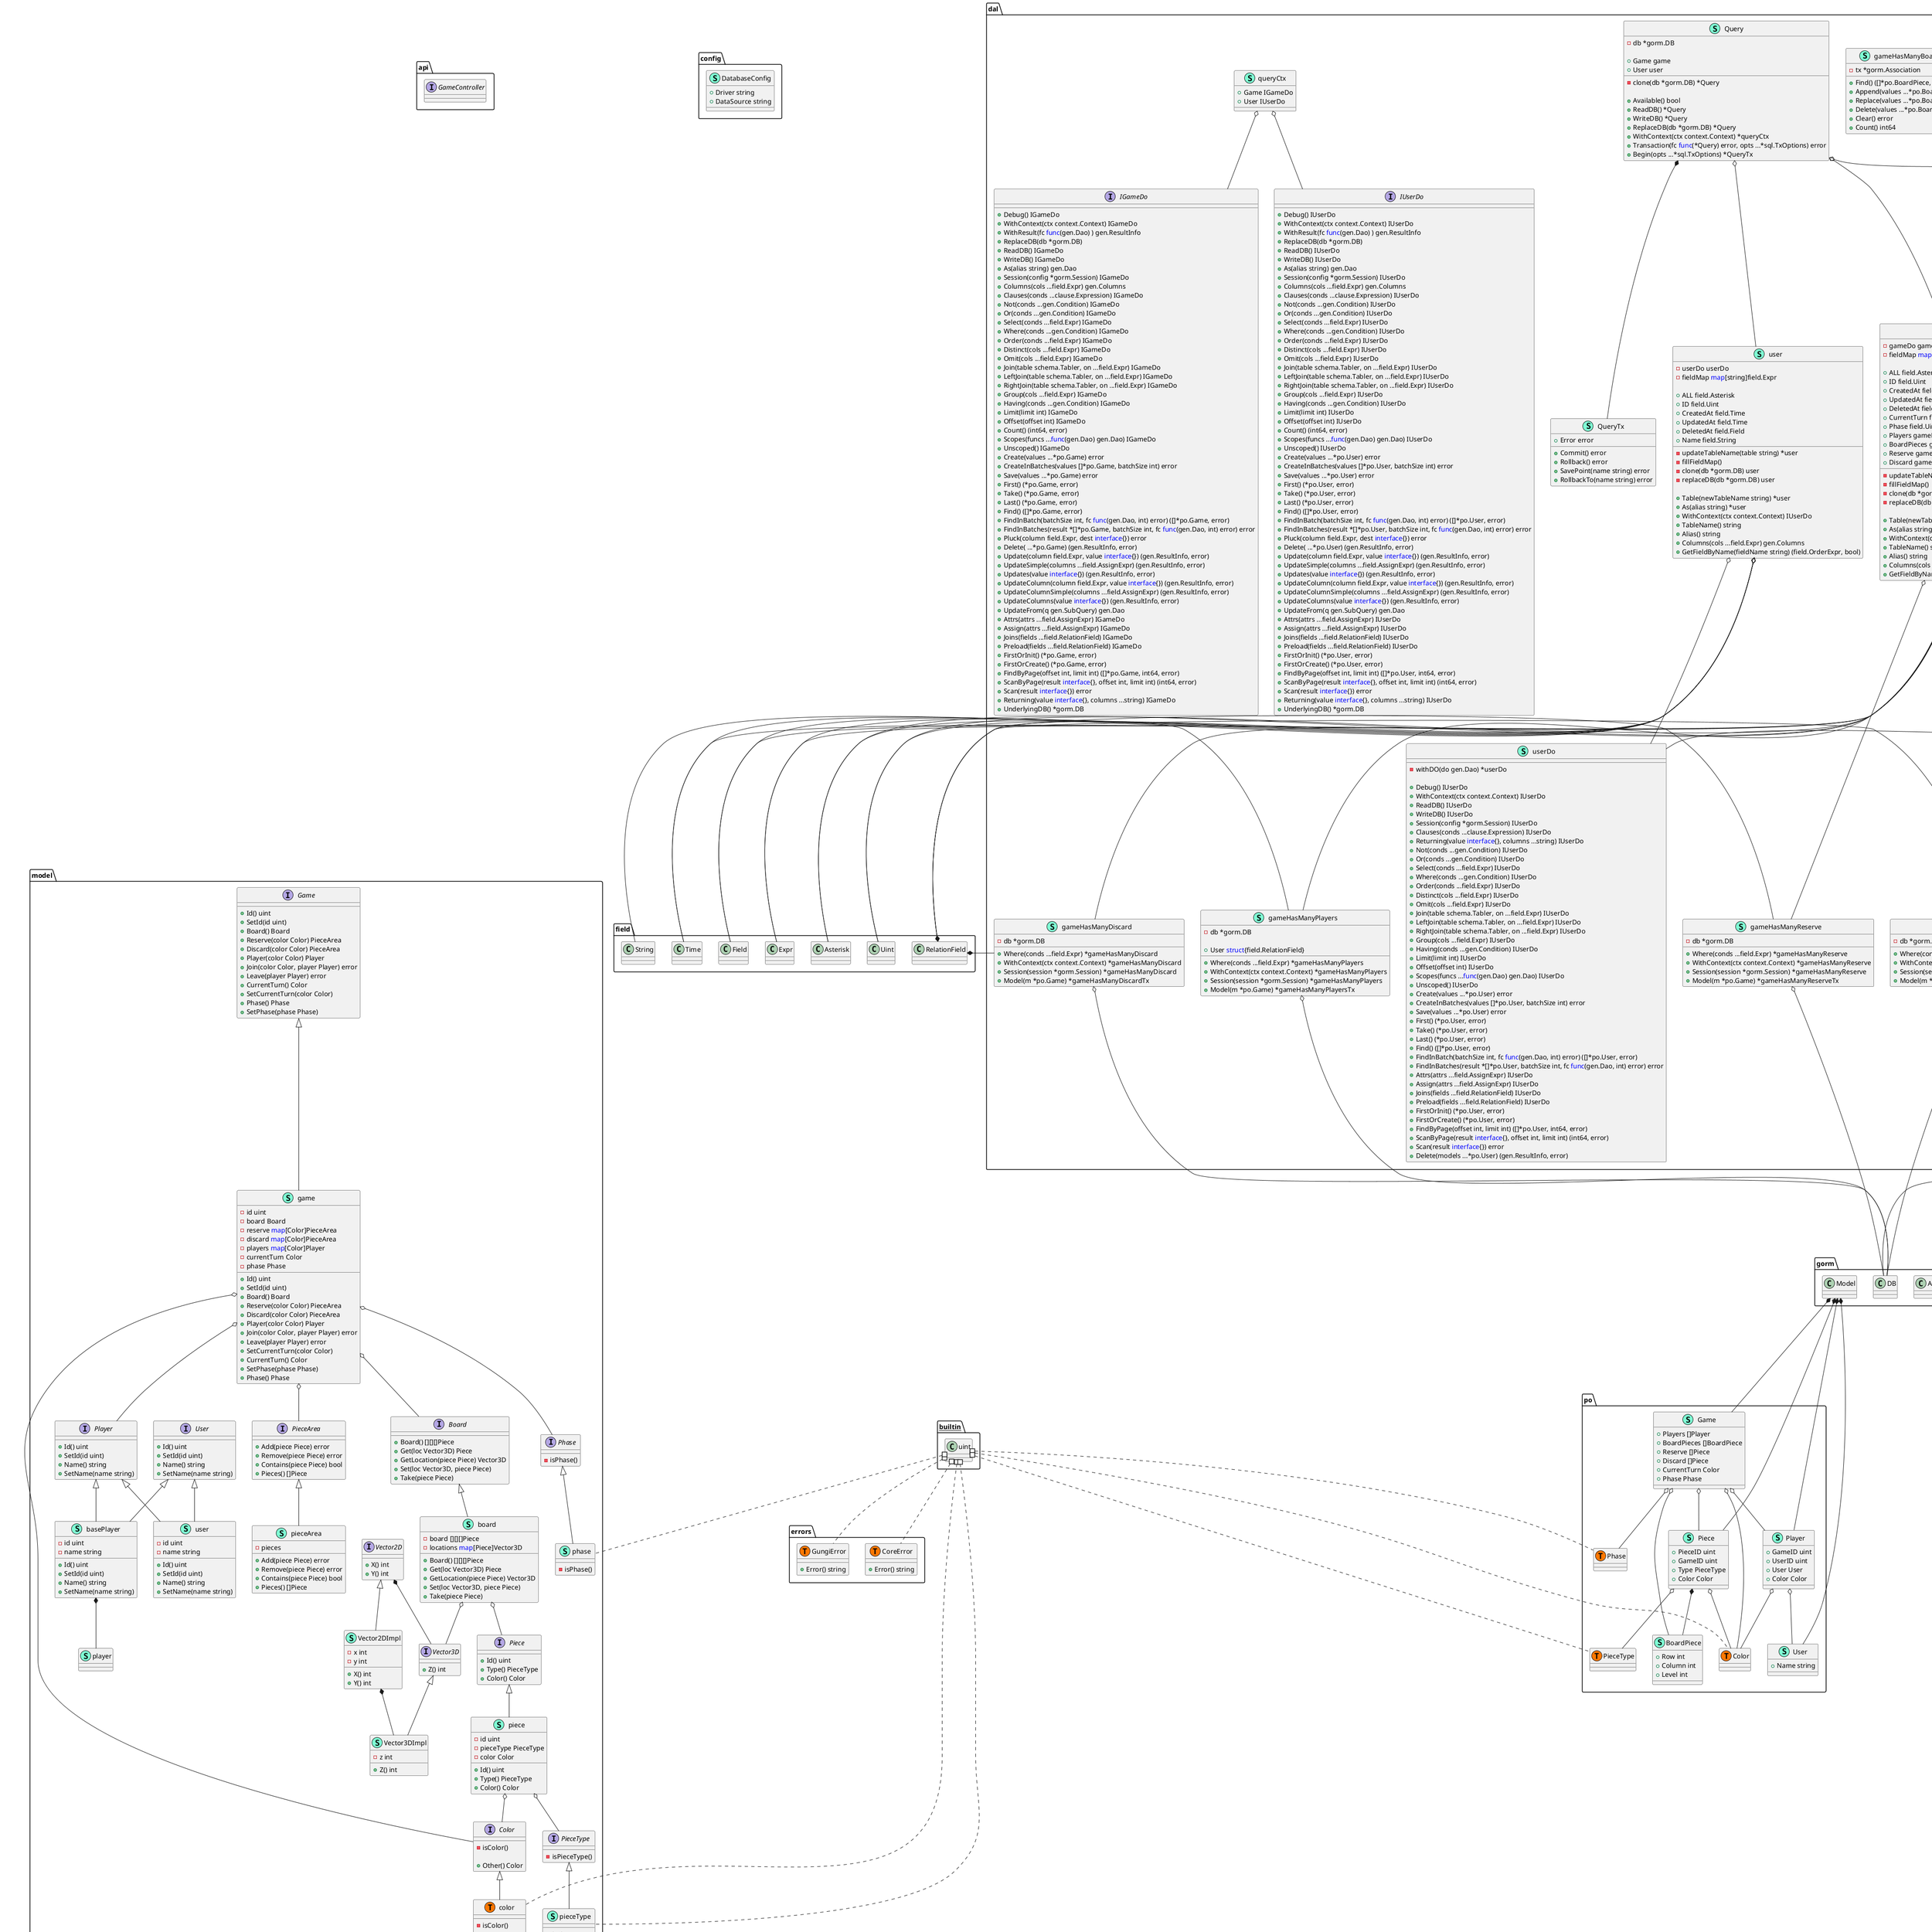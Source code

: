 @startuml
namespace api {
    interface GameController  {
    }
}



namespace config {
    class DatabaseConfig << (S,Aquamarine) >> {
        + Driver string
        + DataSource string

    }
}



namespace dal {
    interface IGameDo  {
        + Debug() IGameDo
        + WithContext(ctx context.Context) IGameDo
        + WithResult(fc <font color=blue>func</font>(gen.Dao) ) gen.ResultInfo
        + ReplaceDB(db *gorm.DB) 
        + ReadDB() IGameDo
        + WriteDB() IGameDo
        + As(alias string) gen.Dao
        + Session(config *gorm.Session) IGameDo
        + Columns(cols ...field.Expr) gen.Columns
        + Clauses(conds ...clause.Expression) IGameDo
        + Not(conds ...gen.Condition) IGameDo
        + Or(conds ...gen.Condition) IGameDo
        + Select(conds ...field.Expr) IGameDo
        + Where(conds ...gen.Condition) IGameDo
        + Order(conds ...field.Expr) IGameDo
        + Distinct(cols ...field.Expr) IGameDo
        + Omit(cols ...field.Expr) IGameDo
        + Join(table schema.Tabler, on ...field.Expr) IGameDo
        + LeftJoin(table schema.Tabler, on ...field.Expr) IGameDo
        + RightJoin(table schema.Tabler, on ...field.Expr) IGameDo
        + Group(cols ...field.Expr) IGameDo
        + Having(conds ...gen.Condition) IGameDo
        + Limit(limit int) IGameDo
        + Offset(offset int) IGameDo
        + Count() (int64, error)
        + Scopes(funcs ...<font color=blue>func</font>(gen.Dao) gen.Dao) IGameDo
        + Unscoped() IGameDo
        + Create(values ...*po.Game) error
        + CreateInBatches(values []*po.Game, batchSize int) error
        + Save(values ...*po.Game) error
        + First() (*po.Game, error)
        + Take() (*po.Game, error)
        + Last() (*po.Game, error)
        + Find() ([]*po.Game, error)
        + FindInBatch(batchSize int, fc <font color=blue>func</font>(gen.Dao, int) error) ([]*po.Game, error)
        + FindInBatches(result *[]*po.Game, batchSize int, fc <font color=blue>func</font>(gen.Dao, int) error) error
        + Pluck(column field.Expr, dest <font color=blue>interface</font>{}) error
        + Delete( ...*po.Game) (gen.ResultInfo, error)
        + Update(column field.Expr, value <font color=blue>interface</font>{}) (gen.ResultInfo, error)
        + UpdateSimple(columns ...field.AssignExpr) (gen.ResultInfo, error)
        + Updates(value <font color=blue>interface</font>{}) (gen.ResultInfo, error)
        + UpdateColumn(column field.Expr, value <font color=blue>interface</font>{}) (gen.ResultInfo, error)
        + UpdateColumnSimple(columns ...field.AssignExpr) (gen.ResultInfo, error)
        + UpdateColumns(value <font color=blue>interface</font>{}) (gen.ResultInfo, error)
        + UpdateFrom(q gen.SubQuery) gen.Dao
        + Attrs(attrs ...field.AssignExpr) IGameDo
        + Assign(attrs ...field.AssignExpr) IGameDo
        + Joins(fields ...field.RelationField) IGameDo
        + Preload(fields ...field.RelationField) IGameDo
        + FirstOrInit() (*po.Game, error)
        + FirstOrCreate() (*po.Game, error)
        + FindByPage(offset int, limit int) ([]*po.Game, int64, error)
        + ScanByPage(result <font color=blue>interface</font>{}, offset int, limit int) (int64, error)
        + Scan(result <font color=blue>interface</font>{}) error
        + Returning(value <font color=blue>interface</font>{}, columns ...string) IGameDo
        + UnderlyingDB() *gorm.DB

    }
    interface IUserDo  {
        + Debug() IUserDo
        + WithContext(ctx context.Context) IUserDo
        + WithResult(fc <font color=blue>func</font>(gen.Dao) ) gen.ResultInfo
        + ReplaceDB(db *gorm.DB) 
        + ReadDB() IUserDo
        + WriteDB() IUserDo
        + As(alias string) gen.Dao
        + Session(config *gorm.Session) IUserDo
        + Columns(cols ...field.Expr) gen.Columns
        + Clauses(conds ...clause.Expression) IUserDo
        + Not(conds ...gen.Condition) IUserDo
        + Or(conds ...gen.Condition) IUserDo
        + Select(conds ...field.Expr) IUserDo
        + Where(conds ...gen.Condition) IUserDo
        + Order(conds ...field.Expr) IUserDo
        + Distinct(cols ...field.Expr) IUserDo
        + Omit(cols ...field.Expr) IUserDo
        + Join(table schema.Tabler, on ...field.Expr) IUserDo
        + LeftJoin(table schema.Tabler, on ...field.Expr) IUserDo
        + RightJoin(table schema.Tabler, on ...field.Expr) IUserDo
        + Group(cols ...field.Expr) IUserDo
        + Having(conds ...gen.Condition) IUserDo
        + Limit(limit int) IUserDo
        + Offset(offset int) IUserDo
        + Count() (int64, error)
        + Scopes(funcs ...<font color=blue>func</font>(gen.Dao) gen.Dao) IUserDo
        + Unscoped() IUserDo
        + Create(values ...*po.User) error
        + CreateInBatches(values []*po.User, batchSize int) error
        + Save(values ...*po.User) error
        + First() (*po.User, error)
        + Take() (*po.User, error)
        + Last() (*po.User, error)
        + Find() ([]*po.User, error)
        + FindInBatch(batchSize int, fc <font color=blue>func</font>(gen.Dao, int) error) ([]*po.User, error)
        + FindInBatches(result *[]*po.User, batchSize int, fc <font color=blue>func</font>(gen.Dao, int) error) error
        + Pluck(column field.Expr, dest <font color=blue>interface</font>{}) error
        + Delete( ...*po.User) (gen.ResultInfo, error)
        + Update(column field.Expr, value <font color=blue>interface</font>{}) (gen.ResultInfo, error)
        + UpdateSimple(columns ...field.AssignExpr) (gen.ResultInfo, error)
        + Updates(value <font color=blue>interface</font>{}) (gen.ResultInfo, error)
        + UpdateColumn(column field.Expr, value <font color=blue>interface</font>{}) (gen.ResultInfo, error)
        + UpdateColumnSimple(columns ...field.AssignExpr) (gen.ResultInfo, error)
        + UpdateColumns(value <font color=blue>interface</font>{}) (gen.ResultInfo, error)
        + UpdateFrom(q gen.SubQuery) gen.Dao
        + Attrs(attrs ...field.AssignExpr) IUserDo
        + Assign(attrs ...field.AssignExpr) IUserDo
        + Joins(fields ...field.RelationField) IUserDo
        + Preload(fields ...field.RelationField) IUserDo
        + FirstOrInit() (*po.User, error)
        + FirstOrCreate() (*po.User, error)
        + FindByPage(offset int, limit int) ([]*po.User, int64, error)
        + ScanByPage(result <font color=blue>interface</font>{}, offset int, limit int) (int64, error)
        + Scan(result <font color=blue>interface</font>{}) error
        + Returning(value <font color=blue>interface</font>{}, columns ...string) IUserDo
        + UnderlyingDB() *gorm.DB

    }
    class Query << (S,Aquamarine) >> {
        - db *gorm.DB

        + Game game
        + User user

        - clone(db *gorm.DB) *Query

        + Available() bool
        + ReadDB() *Query
        + WriteDB() *Query
        + ReplaceDB(db *gorm.DB) *Query
        + WithContext(ctx context.Context) *queryCtx
        + Transaction(fc <font color=blue>func</font>(*Query) error, opts ...*sql.TxOptions) error
        + Begin(opts ...*sql.TxOptions) *QueryTx

    }
    class QueryTx << (S,Aquamarine) >> {
        + Error error

        + Commit() error
        + Rollback() error
        + SavePoint(name string) error
        + RollbackTo(name string) error

    }
    class game << (S,Aquamarine) >> {
        - gameDo gameDo
        - fieldMap <font color=blue>map</font>[string]field.Expr

        + ALL field.Asterisk
        + ID field.Uint
        + CreatedAt field.Time
        + UpdatedAt field.Time
        + DeletedAt field.Field
        + CurrentTurn field.Uint
        + Phase field.Uint
        + Players gameHasManyPlayers
        + BoardPieces gameHasManyBoardPieces
        + Reserve gameHasManyReserve
        + Discard gameHasManyDiscard

        - updateTableName(table string) *game
        - fillFieldMap() 
        - clone(db *gorm.DB) game
        - replaceDB(db *gorm.DB) game

        + Table(newTableName string) *game
        + As(alias string) *game
        + WithContext(ctx context.Context) IGameDo
        + TableName() string
        + Alias() string
        + Columns(cols ...field.Expr) gen.Columns
        + GetFieldByName(fieldName string) (field.OrderExpr, bool)

    }
    class gameDo << (S,Aquamarine) >> {
        - withDO(do gen.Dao) *gameDo

        + Debug() IGameDo
        + WithContext(ctx context.Context) IGameDo
        + ReadDB() IGameDo
        + WriteDB() IGameDo
        + Session(config *gorm.Session) IGameDo
        + Clauses(conds ...clause.Expression) IGameDo
        + Returning(value <font color=blue>interface</font>{}, columns ...string) IGameDo
        + Not(conds ...gen.Condition) IGameDo
        + Or(conds ...gen.Condition) IGameDo
        + Select(conds ...field.Expr) IGameDo
        + Where(conds ...gen.Condition) IGameDo
        + Order(conds ...field.Expr) IGameDo
        + Distinct(cols ...field.Expr) IGameDo
        + Omit(cols ...field.Expr) IGameDo
        + Join(table schema.Tabler, on ...field.Expr) IGameDo
        + LeftJoin(table schema.Tabler, on ...field.Expr) IGameDo
        + RightJoin(table schema.Tabler, on ...field.Expr) IGameDo
        + Group(cols ...field.Expr) IGameDo
        + Having(conds ...gen.Condition) IGameDo
        + Limit(limit int) IGameDo
        + Offset(offset int) IGameDo
        + Scopes(funcs ...<font color=blue>func</font>(gen.Dao) gen.Dao) IGameDo
        + Unscoped() IGameDo
        + Create(values ...*po.Game) error
        + CreateInBatches(values []*po.Game, batchSize int) error
        + Save(values ...*po.Game) error
        + First() (*po.Game, error)
        + Take() (*po.Game, error)
        + Last() (*po.Game, error)
        + Find() ([]*po.Game, error)
        + FindInBatch(batchSize int, fc <font color=blue>func</font>(gen.Dao, int) error) ([]*po.Game, error)
        + FindInBatches(result *[]*po.Game, batchSize int, fc <font color=blue>func</font>(gen.Dao, int) error) error
        + Attrs(attrs ...field.AssignExpr) IGameDo
        + Assign(attrs ...field.AssignExpr) IGameDo
        + Joins(fields ...field.RelationField) IGameDo
        + Preload(fields ...field.RelationField) IGameDo
        + FirstOrInit() (*po.Game, error)
        + FirstOrCreate() (*po.Game, error)
        + FindByPage(offset int, limit int) ([]*po.Game, int64, error)
        + ScanByPage(result <font color=blue>interface</font>{}, offset int, limit int) (int64, error)
        + Scan(result <font color=blue>interface</font>{}) error
        + Delete(models ...*po.Game) (gen.ResultInfo, error)

    }
    class gameHasManyBoardPieces << (S,Aquamarine) >> {
        - db *gorm.DB

        + Where(conds ...field.Expr) *gameHasManyBoardPieces
        + WithContext(ctx context.Context) *gameHasManyBoardPieces
        + Session(session *gorm.Session) *gameHasManyBoardPieces
        + Model(m *po.Game) *gameHasManyBoardPiecesTx

    }
    class gameHasManyBoardPiecesTx << (S,Aquamarine) >> {
        - tx *gorm.Association

        + Find() ([]*po.BoardPiece, error)
        + Append(values ...*po.BoardPiece) error
        + Replace(values ...*po.BoardPiece) error
        + Delete(values ...*po.BoardPiece) error
        + Clear() error
        + Count() int64

    }
    class gameHasManyDiscard << (S,Aquamarine) >> {
        - db *gorm.DB

        + Where(conds ...field.Expr) *gameHasManyDiscard
        + WithContext(ctx context.Context) *gameHasManyDiscard
        + Session(session *gorm.Session) *gameHasManyDiscard
        + Model(m *po.Game) *gameHasManyDiscardTx

    }
    class gameHasManyDiscardTx << (S,Aquamarine) >> {
        - tx *gorm.Association

        + Find() ([]*po.Piece, error)
        + Append(values ...*po.Piece) error
        + Replace(values ...*po.Piece) error
        + Delete(values ...*po.Piece) error
        + Clear() error
        + Count() int64

    }
    class gameHasManyPlayers << (S,Aquamarine) >> {
        - db *gorm.DB

        + User <font color=blue>struct</font>{field.RelationField}

        + Where(conds ...field.Expr) *gameHasManyPlayers
        + WithContext(ctx context.Context) *gameHasManyPlayers
        + Session(session *gorm.Session) *gameHasManyPlayers
        + Model(m *po.Game) *gameHasManyPlayersTx

    }
    class gameHasManyPlayersTx << (S,Aquamarine) >> {
        - tx *gorm.Association

        + Find() ([]*po.Player, error)
        + Append(values ...*po.Player) error
        + Replace(values ...*po.Player) error
        + Delete(values ...*po.Player) error
        + Clear() error
        + Count() int64

    }
    class gameHasManyReserve << (S,Aquamarine) >> {
        - db *gorm.DB

        + Where(conds ...field.Expr) *gameHasManyReserve
        + WithContext(ctx context.Context) *gameHasManyReserve
        + Session(session *gorm.Session) *gameHasManyReserve
        + Model(m *po.Game) *gameHasManyReserveTx

    }
    class gameHasManyReserveTx << (S,Aquamarine) >> {
        - tx *gorm.Association

        + Find() ([]*po.Piece, error)
        + Append(values ...*po.Piece) error
        + Replace(values ...*po.Piece) error
        + Delete(values ...*po.Piece) error
        + Clear() error
        + Count() int64

    }
    class queryCtx << (S,Aquamarine) >> {
        + Game IGameDo
        + User IUserDo

    }
    class user << (S,Aquamarine) >> {
        - userDo userDo
        - fieldMap <font color=blue>map</font>[string]field.Expr

        + ALL field.Asterisk
        + ID field.Uint
        + CreatedAt field.Time
        + UpdatedAt field.Time
        + DeletedAt field.Field
        + Name field.String

        - updateTableName(table string) *user
        - fillFieldMap() 
        - clone(db *gorm.DB) user
        - replaceDB(db *gorm.DB) user

        + Table(newTableName string) *user
        + As(alias string) *user
        + WithContext(ctx context.Context) IUserDo
        + TableName() string
        + Alias() string
        + Columns(cols ...field.Expr) gen.Columns
        + GetFieldByName(fieldName string) (field.OrderExpr, bool)

    }
    class userDo << (S,Aquamarine) >> {
        - withDO(do gen.Dao) *userDo

        + Debug() IUserDo
        + WithContext(ctx context.Context) IUserDo
        + ReadDB() IUserDo
        + WriteDB() IUserDo
        + Session(config *gorm.Session) IUserDo
        + Clauses(conds ...clause.Expression) IUserDo
        + Returning(value <font color=blue>interface</font>{}, columns ...string) IUserDo
        + Not(conds ...gen.Condition) IUserDo
        + Or(conds ...gen.Condition) IUserDo
        + Select(conds ...field.Expr) IUserDo
        + Where(conds ...gen.Condition) IUserDo
        + Order(conds ...field.Expr) IUserDo
        + Distinct(cols ...field.Expr) IUserDo
        + Omit(cols ...field.Expr) IUserDo
        + Join(table schema.Tabler, on ...field.Expr) IUserDo
        + LeftJoin(table schema.Tabler, on ...field.Expr) IUserDo
        + RightJoin(table schema.Tabler, on ...field.Expr) IUserDo
        + Group(cols ...field.Expr) IUserDo
        + Having(conds ...gen.Condition) IUserDo
        + Limit(limit int) IUserDo
        + Offset(offset int) IUserDo
        + Scopes(funcs ...<font color=blue>func</font>(gen.Dao) gen.Dao) IUserDo
        + Unscoped() IUserDo
        + Create(values ...*po.User) error
        + CreateInBatches(values []*po.User, batchSize int) error
        + Save(values ...*po.User) error
        + First() (*po.User, error)
        + Take() (*po.User, error)
        + Last() (*po.User, error)
        + Find() ([]*po.User, error)
        + FindInBatch(batchSize int, fc <font color=blue>func</font>(gen.Dao, int) error) ([]*po.User, error)
        + FindInBatches(result *[]*po.User, batchSize int, fc <font color=blue>func</font>(gen.Dao, int) error) error
        + Attrs(attrs ...field.AssignExpr) IUserDo
        + Assign(attrs ...field.AssignExpr) IUserDo
        + Joins(fields ...field.RelationField) IUserDo
        + Preload(fields ...field.RelationField) IUserDo
        + FirstOrInit() (*po.User, error)
        + FirstOrCreate() (*po.User, error)
        + FindByPage(offset int, limit int) ([]*po.User, int64, error)
        + ScanByPage(result <font color=blue>interface</font>{}, offset int, limit int) (int64, error)
        + Scan(result <font color=blue>interface</font>{}) error
        + Delete(models ...*po.User) (gen.ResultInfo, error)

    }
}
"dal.Query" *-- "dal.QueryTx"
"gen.DO" *-- "dal.gameDo"
"field.RelationField" *-- "dal.gameHasManyBoardPieces"
"field.RelationField" *-- "dal.gameHasManyDiscard"
"field.RelationField" *-- "dal.gameHasManyPlayers"
"field.RelationField" *-- "dal.gameHasManyReserve"
"gen.DO" *-- "dal.userDo"


"dal.Query" o-- "dal.game"
"dal.Query" o-- "dal.user"
"dal.Query" o-- "gorm.DB"
"dal.game" o-- "dal.gameDo"
"dal.game" o-- "dal.gameHasManyBoardPieces"
"dal.game" o-- "dal.gameHasManyDiscard"
"dal.game" o-- "dal.gameHasManyPlayers"
"dal.game" o-- "dal.gameHasManyReserve"
"dal.game" o-- "field.Asterisk"
"dal.game" o-- "field.Expr"
"dal.game" o-- "field.Field"
"dal.game" o-- "field.Time"
"dal.game" o-- "field.Uint"
"dal.gameHasManyBoardPieces" o-- "gorm.DB"
"dal.gameHasManyBoardPiecesTx" o-- "gorm.Association"
"dal.gameHasManyDiscard" o-- "gorm.DB"
"dal.gameHasManyDiscardTx" o-- "gorm.Association"
"dal.gameHasManyPlayers" o-- "gorm.DB"
"dal.gameHasManyPlayersTx" o-- "gorm.Association"
"dal.gameHasManyReserve" o-- "gorm.DB"
"dal.gameHasManyReserveTx" o-- "gorm.Association"
"dal.queryCtx" o-- "dal.IGameDo"
"dal.queryCtx" o-- "dal.IUserDo"
"dal.user" o-- "dal.userDo"
"dal.user" o-- "field.Asterisk"
"dal.user" o-- "field.Expr"
"dal.user" o-- "field.Field"
"dal.user" o-- "field.String"
"dal.user" o-- "field.Time"
"dal.user" o-- "field.Uint"

namespace dto {
    class Game << (S,Aquamarine) >> {
        + Players []Player

    }
    class Player << (S,Aquamarine) >> {
        + Name string

    }
}


"dto.Game" o-- "dto.Player"

namespace errors {
    class CoreError << (S,Aquamarine) >> {
        + Error() string

    }
    class GungiError << (S,Aquamarine) >> {
        + Error() string

    }
    class errors.CoreError << (T, #FF7700) >>  {
    }
    class errors.GungiError << (T, #FF7700) >>  {
    }
}



namespace model {
    interface Board  {
        + Board() [][][]Piece
        + Get(loc Vector3D) Piece
        + GetLocation(piece Piece) Vector3D
        + Set(loc Vector3D, piece Piece) 
        + Take(piece Piece) 

    }
    interface Color  {
        - isColor() 

        + Other() Color

    }
    interface Game  {
        + Id() uint
        + SetId(id uint) 
        + Board() Board
        + Reserve(color Color) PieceArea
        + Discard(color Color) PieceArea
        + Player(color Color) Player
        + Join(color Color, player Player) error
        + Leave(player Player) error
        + CurrentTurn() Color
        + SetCurrentTurn(color Color) 
        + Phase() Phase
        + SetPhase(phase Phase) 

    }
    interface Phase  {
        - isPhase() 

    }
    interface Piece  {
        + Id() uint
        + Type() PieceType
        + Color() Color

    }
    interface PieceArea  {
        + Add(piece Piece) error
        + Remove(piece Piece) error
        + Contains(piece Piece) bool
        + Pieces() []Piece

    }
    interface PieceType  {
        - isPieceType() 

    }
    interface Player  {
        + Id() uint
        + SetId(id uint) 
        + Name() string
        + SetName(name string) 

    }
    interface User  {
        + Id() uint
        + SetId(id uint) 
        + Name() string
        + SetName(name string) 

    }
    interface Vector2D  {
        + X() int
        + Y() int

    }
    class Vector2DImpl << (S,Aquamarine) >> {
        - x int
        - y int

        + X() int
        + Y() int

    }
    interface Vector3D  {
        + Z() int

    }
    class Vector3DImpl << (S,Aquamarine) >> {
        - z int

        + Z() int

    }
    class basePlayer << (S,Aquamarine) >> {
        - id uint
        - name string

        + Id() uint
        + SetId(id uint) 
        + Name() string
        + SetName(name string) 

    }
    class board << (S,Aquamarine) >> {
        - board [][][]Piece
        - locations <font color=blue>map</font>[Piece]Vector3D

        + Board() [][][]Piece
        + Get(loc Vector3D) Piece
        + GetLocation(piece Piece) Vector3D
        + Set(loc Vector3D, piece Piece) 
        + Take(piece Piece) 

    }
    class color << (S,Aquamarine) >> {
        - isColor() 

        + Other() Color

    }
    class game << (S,Aquamarine) >> {
        - id uint
        - board Board
        - reserve <font color=blue>map</font>[Color]PieceArea
        - discard <font color=blue>map</font>[Color]PieceArea
        - players <font color=blue>map</font>[Color]Player
        - currentTurn Color
        - phase Phase

        + Id() uint
        + SetId(id uint) 
        + Board() Board
        + Reserve(color Color) PieceArea
        + Discard(color Color) PieceArea
        + Player(color Color) Player
        + Join(color Color, player Player) error
        + Leave(player Player) error
        + SetCurrentTurn(color Color) 
        + CurrentTurn() Color
        + SetPhase(phase Phase) 
        + Phase() Phase

    }
    class model.color << (T, #FF7700) >>  {
    }
    class model.phase << (T, #FF7700) >>  {
    }
    class model.pieceType << (T, #FF7700) >>  {
    }
    class phase << (S,Aquamarine) >> {
        - isPhase() 

    }
    class piece << (S,Aquamarine) >> {
        - id uint
        - pieceType PieceType
        - color Color

        + Id() uint
        + Type() PieceType
        + Color() Color

    }
    class pieceArea << (S,Aquamarine) >> {
        - pieces 

        + Add(piece Piece) error
        + Remove(piece Piece) error
        + Contains(piece Piece) bool
        + Pieces() []Piece

    }
    class pieceType << (S,Aquamarine) >> {
        - isPieceType() 

    }
    class player << (S,Aquamarine) >> {
    }
    class user << (S,Aquamarine) >> {
        - id uint
        - name string

        + Id() uint
        + SetId(id uint) 
        + Name() string
        + SetName(name string) 

    }
}
"model.Vector2D" *-- "model.Vector3D"
"model.Vector2DImpl" *-- "model.Vector3DImpl"
"model.basePlayer" *-- "model.player"

"model.Vector2D" <|-- "model.Vector2DImpl"
"model.Vector3D" <|-- "model.Vector3DImpl"
"model.Player" <|-- "model.basePlayer"
"model.User" <|-- "model.basePlayer"
"model.Board" <|-- "model.board"
"model.Color" <|-- "model.color"
"model.Game" <|-- "model.game"
"model.Phase" <|-- "model.phase"
"model.Piece" <|-- "model.piece"
"model.PieceArea" <|-- "model.pieceArea"
"model.PieceType" <|-- "model.pieceType"
"model.Player" <|-- "model.user"
"model.User" <|-- "model.user"

"model.board" o-- "model.Piece"
"model.board" o-- "model.Vector3D"
"model.game" o-- "model.Board"
"model.game" o-- "model.Color"
"model.game" o-- "model.Phase"
"model.game" o-- "model.PieceArea"
"model.game" o-- "model.Player"
"model.piece" o-- "model.Color"
"model.piece" o-- "model.PieceType"

namespace persist {
    class gameRepoImpl << (S,Aquamarine) >> {
        - playerRepo repo.PlayerRepo

        + Find(id uint) (model.Game, error)
        + Save(game model.Game) error

    }
    class playerRepoImpl << (S,Aquamarine) >> {
        + Find(id uint) (model.Player, error)

    }
    class userRepoImpl << (S,Aquamarine) >> {
        + Find(id uint) (model.User, error)
        + Create(user model.User) error

    }
}

"repo.GameRepo" <|-- "persist.gameRepoImpl"
"repo.PlayerRepo" <|-- "persist.playerRepoImpl"
"repo.UserRepo" <|-- "persist.userRepoImpl"

"persist.gameRepoImpl" o-- "repo.PlayerRepo"

namespace po {
    class BoardPiece << (S,Aquamarine) >> {
        + Row int
        + Column int
        + Level int

    }
    class Game << (S,Aquamarine) >> {
        + Players []Player
        + BoardPieces []BoardPiece
        + Reserve []Piece
        + Discard []Piece
        + CurrentTurn Color
        + Phase Phase

    }
    class Piece << (S,Aquamarine) >> {
        + PieceID uint
        + GameID uint
        + Type PieceType
        + Color Color

    }
    class Player << (S,Aquamarine) >> {
        + GameID uint
        + UserID uint
        + User User
        + Color Color

    }
    class User << (S,Aquamarine) >> {
        + Name string

    }
    class po.Color << (T, #FF7700) >>  {
    }
    class po.Phase << (T, #FF7700) >>  {
    }
    class po.PieceType << (T, #FF7700) >>  {
    }
}
"po.Piece" *-- "po.BoardPiece"
"gorm.Model" *-- "po.Game"
"gorm.Model" *-- "po.Piece"
"gorm.Model" *-- "po.Player"
"gorm.Model" *-- "po.User"


"po.Game" o-- "po.BoardPiece"
"po.Game" o-- "po.Color"
"po.Game" o-- "po.Phase"
"po.Game" o-- "po.Piece"
"po.Game" o-- "po.Player"
"po.Piece" o-- "po.Color"
"po.Piece" o-- "po.PieceType"
"po.Player" o-- "po.Color"
"po.Player" o-- "po.User"

namespace repo {
    interface GameRepo  {
        + Find(id uint) (model.Game, error)
        + Save(game model.Game) error

    }
    interface PlayerRepo  {
        + Find(id uint) (model.Player, error)

    }
    interface UserRepo  {
        + Find(id uint) (model.User, error)
        + Create(user model.User) error

    }
}



namespace service {
    interface GameService  {
        + Create() model.Game
        + Join(game model.Game, player model.Player, team model.Color) error
        + Leave(game model.Game, player model.Player) error
        + Start(game model.Game, pieceAmounts <font color=blue>map</font>[model.PieceType]int) error

    }
    class gameService << (S,Aquamarine) >> {
        + Create() model.Game
        + Join(game model.Game, player model.Player, color model.Color) error
        + Leave(game model.Game, player model.Player) error
        + Start(game model.Game, pieceAmounts <font color=blue>map</font>[model.PieceType]int) error

    }
}

"service.GameService" <|-- "service.gameService"


namespace usecase {
    interface GameUsecase  {
        + CreateGame() (model.Game, error)
        + FindGame(id uint) (model.Game, error)
        + JoinGame(gameId uint, playerId uint, color model.Color) error
        + LeaveGame(gameId uint, playerId uint) error
        + StartGame(gameId uint) error

    }
    class GameUsecaseConfig << (S,Aquamarine) >> {
        + GameRepo repo.GameRepo
        + PlayerRepo repo.PlayerRepo

    }
    interface UserUsecase  {
        + Find(id uint) (model.User, error)
        + Create(name string) (model.User, error)

    }
    class UserUsecaseConfig << (S,Aquamarine) >> {
        + UserRepo repo.UserRepo

    }
    class gameUsecase << (S,Aquamarine) >> {
        - gameService service.GameService
        - gameRepo repo.GameRepo
        - playerRepo repo.PlayerRepo

        + CreateGame() (model.Game, error)
        + FindGame(id uint) (model.Game, error)
        + JoinGame(gameId uint, playerId uint, color model.Color) error
        + LeaveGame(gameId uint, playerId uint) error
        + StartGame(gameId uint) error

    }
    class userUsecase << (S,Aquamarine) >> {
        - userRepo repo.UserRepo

        + Find(id uint) (model.User, error)
        + Create(name string) (model.User, error)

    }
}

"usecase.GameUsecase" <|-- "usecase.gameUsecase"
"usecase.UserUsecase" <|-- "usecase.userUsecase"

"usecase.GameUsecaseConfig" o-- "repo.GameRepo"
"usecase.GameUsecaseConfig" o-- "repo.PlayerRepo"
"usecase.UserUsecaseConfig" o-- "repo.UserRepo"
"usecase.gameUsecase" o-- "repo.GameRepo"
"usecase.gameUsecase" o-- "repo.PlayerRepo"
"usecase.gameUsecase" o-- "service.GameService"
"usecase.userUsecase" o-- "repo.UserRepo"

"__builtin__.uint" #.. "errors.CoreError"
"__builtin__.uint" #.. "errors.GungiError"
"__builtin__.uint" #.. "model.color"
"__builtin__.uint" #.. "model.phase"
"__builtin__.uint" #.. "model.pieceType"
"__builtin__.uint" #.. "po.Color"
"__builtin__.uint" #.. "po.Phase"
"__builtin__.uint" #.. "po.PieceType"
@enduml
